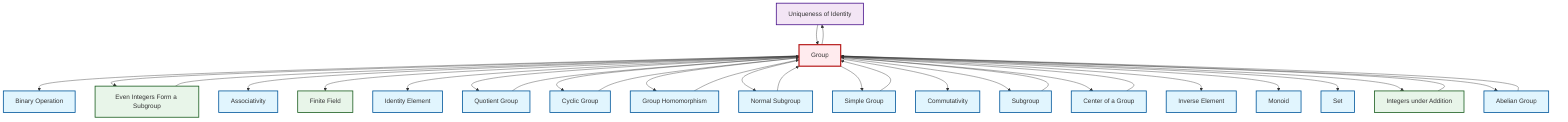 graph TD
    classDef definition fill:#e1f5fe,stroke:#01579b,stroke-width:2px
    classDef theorem fill:#f3e5f5,stroke:#4a148c,stroke-width:2px
    classDef axiom fill:#fff3e0,stroke:#e65100,stroke-width:2px
    classDef example fill:#e8f5e9,stroke:#1b5e20,stroke-width:2px
    classDef current fill:#ffebee,stroke:#b71c1c,stroke-width:3px
    thm-unique-identity["Uniqueness of Identity"]:::theorem
    def-simple-group["Simple Group"]:::definition
    def-binary-operation["Binary Operation"]:::definition
    def-identity-element["Identity Element"]:::definition
    def-subgroup["Subgroup"]:::definition
    ex-even-integers-subgroup["Even Integers Form a Subgroup"]:::example
    def-center-of-group["Center of a Group"]:::definition
    def-set["Set"]:::definition
    def-associativity["Associativity"]:::definition
    def-monoid["Monoid"]:::definition
    def-group["Group"]:::definition
    ex-finite-field["Finite Field"]:::example
    def-abelian-group["Abelian Group"]:::definition
    def-quotient-group["Quotient Group"]:::definition
    def-commutativity["Commutativity"]:::definition
    def-inverse-element["Inverse Element"]:::definition
    ex-integers-addition["Integers under Addition"]:::example
    def-cyclic-group["Cyclic Group"]:::definition
    def-normal-subgroup["Normal Subgroup"]:::definition
    def-homomorphism["Group Homomorphism"]:::definition
    def-group --> def-binary-operation
    def-group --> ex-even-integers-subgroup
    def-quotient-group --> def-group
    def-group --> def-associativity
    def-group --> ex-finite-field
    def-group --> def-identity-element
    ex-even-integers-subgroup --> def-group
    def-group --> def-quotient-group
    def-group --> def-cyclic-group
    def-group --> thm-unique-identity
    def-simple-group --> def-group
    def-group --> def-homomorphism
    ex-integers-addition --> def-group
    def-group --> def-normal-subgroup
    def-group --> def-simple-group
    def-group --> def-commutativity
    def-normal-subgroup --> def-group
    def-group --> def-subgroup
    def-group --> def-center-of-group
    def-group --> def-inverse-element
    def-group --> def-monoid
    def-cyclic-group --> def-group
    def-subgroup --> def-group
    def-abelian-group --> def-group
    def-group --> def-set
    def-homomorphism --> def-group
    thm-unique-identity --> def-group
    def-center-of-group --> def-group
    def-group --> ex-integers-addition
    def-group --> def-abelian-group
    class def-group current